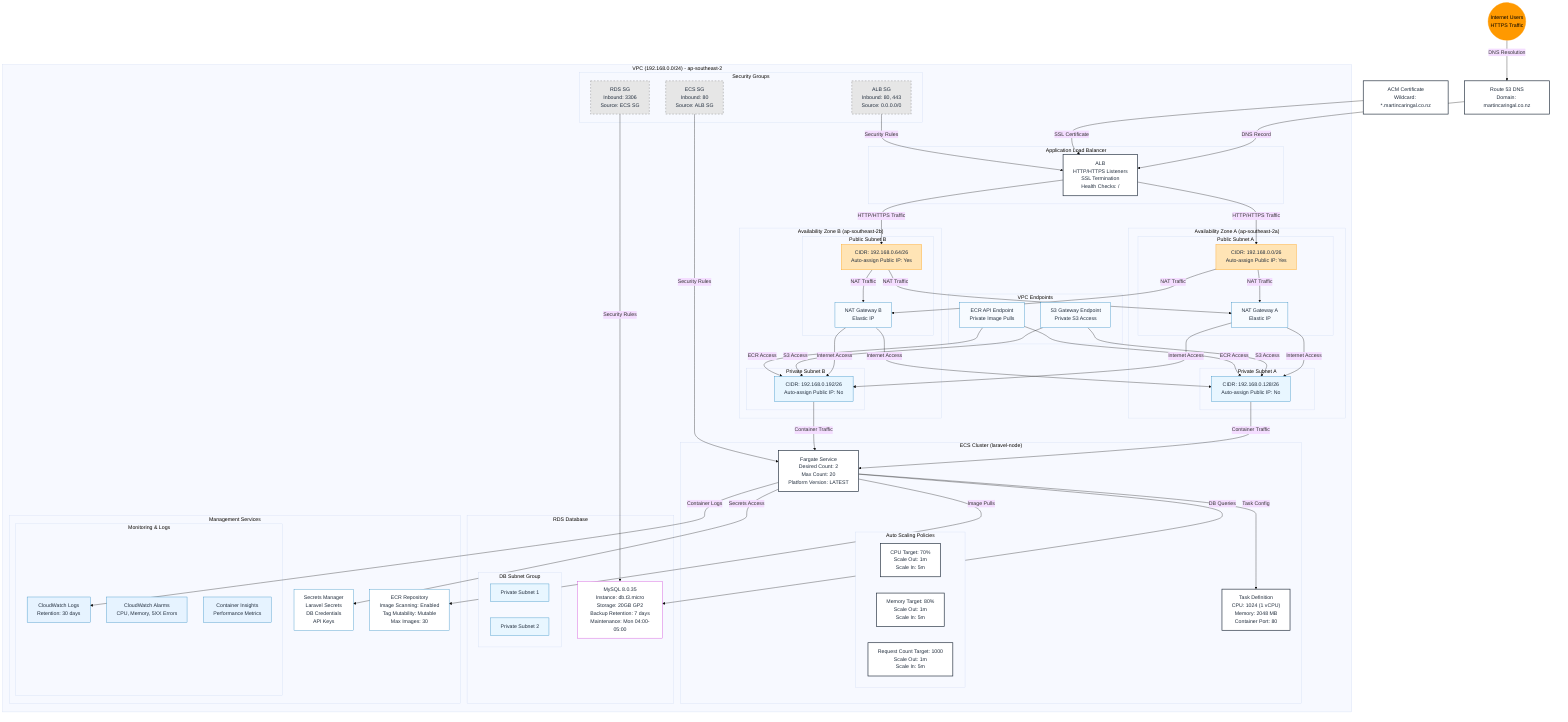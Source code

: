 %%{init: {'theme': 'base', 'themeVariables': { 'fontSize': '16px', 'fontFamily': 'arial' }}}%%
flowchart TB
    %% Styling
    classDef internet fill:#FF9900,color:#000000,stroke:#FF9900
    classDef awsService fill:#FFFFFF,color:#232F3E,stroke:#232F3E,stroke-width:2px
    classDef publicSubnet fill:#FFE4B5,color:#232F3E,stroke:#FF9900
    classDef privateSubnet fill:#E8F6FF,color:#232F3E,stroke:#147EBA
    classDef securityGroup fill:#E6E6E6,color:#232F3E,stroke:#666666,stroke-dasharray: 5 5
    classDef networkService fill:#F7FBFF,color:#232F3E,stroke:#147EBA
    classDef database fill:#FFFFFF,color:#232F3E,stroke:#C925D1
    classDef managementService fill:#FFFFFF,color:#232F3E,stroke:#147EBA
    classDef monitoring fill:#E6F3FF,color:#232F3E,stroke:#147EBA
    
    %% External Services
    Client((Internet Users<br/>HTTPS Traffic)):::internet
    Route53[Route 53 DNS<br/>Domain: martincaringal.co.nz]:::awsService
    ACM[ACM Certificate<br/>Wildcard: *.martincaringal.co.nz]:::awsService
    
    %% VPC Container
    subgraph VPC["VPC (192.168.0.0/24) - ap-southeast-2"]
        direction TB
        
        %% Security Groups
        subgraph SecurityGroups["Security Groups"]
            ALBSG["ALB SG<br/>Inbound: 80, 443<br/>Source: 0.0.0.0/0"]:::securityGroup
            EcsSG["ECS SG<br/>Inbound: 80<br/>Source: ALB SG"]:::securityGroup
            RDSSG["RDS SG<br/>Inbound: 3306<br/>Source: ECS SG"]:::securityGroup
        end
        
        %% Load Balancer
        subgraph LoadBalancer["Application Load Balancer"]
            ALB["ALB<br/>HTTP/HTTPS Listeners<br/>SSL Termination<br/>Health Checks: /"]:::awsService
        end
        
        %% Availability Zone A
        subgraph AZA["Availability Zone A (ap-southeast-2a)"]
            direction TB
            
            %% Public Subnet A
            subgraph PublicA["Public Subnet A"]
                PublicSubnet1["CIDR: 192.168.0.0/26<br/>Auto-assign Public IP: Yes"]:::publicSubnet
                NATA["NAT Gateway A<br/>Elastic IP"]:::networkService
            end
            
            %% Private Subnet A
            subgraph PrivateA["Private Subnet A"]
                PrivateSubnet1["CIDR: 192.168.0.128/26<br/>Auto-assign Public IP: No"]:::privateSubnet
            end
        end
        
        %% Availability Zone B
        subgraph AZB["Availability Zone B (ap-southeast-2b)"]
            direction TB
            
            %% Public Subnet B
            subgraph PublicB["Public Subnet B"]
                PublicSubnet2["CIDR: 192.168.0.64/26<br/>Auto-assign Public IP: Yes"]:::publicSubnet
                NATB["NAT Gateway B<br/>Elastic IP"]:::networkService
            end
            
            %% Private Subnet B
            subgraph PrivateB["Private Subnet B"]
                PrivateSubnet2["CIDR: 192.168.0.192/26<br/>Auto-assign Public IP: No"]:::privateSubnet
            end
        end
        
        %% ECS Cluster
        subgraph Compute["ECS Cluster (laravel-node)"]
            direction TB
            FargateService["Fargate Service<br/>Desired Count: 2<br/>Max Count: 20<br/>Platform Version: LATEST"]:::awsService
            subgraph AutoScaling["Auto Scaling Policies"]
                CPUScaling["CPU Target: 70%<br/>Scale Out: 1m<br/>Scale In: 5m"]:::awsService
                MemoryScaling["Memory Target: 80%<br/>Scale Out: 1m<br/>Scale In: 5m"]:::awsService
                RequestScaling["Request Count Target: 1000<br/>Scale Out: 1m<br/>Scale In: 5m"]:::awsService
            end
            TaskDef["Task Definition<br/>CPU: 1024 (1 vCPU)<br/>Memory: 2048 MB<br/>Container Port: 80"]:::awsService
        end
        
        %% Database
        subgraph Database["RDS Database"]
            direction TB
            RDS["MySQL 8.0.35<br/>Instance: db.t3.micro<br/>Storage: 20GB GP2<br/>Backup Retention: 7 days<br/>Maintenance: Mon 04:00-05:00"]:::database
            subgraph DBSubnetGroup["DB Subnet Group"]
                DBSubnet1["Private Subnet 1"]:::privateSubnet
                DBSubnet2["Private Subnet 2"]:::privateSubnet
            end
        end
        
        %% Management & Monitoring
        subgraph Management["Management Services"]
            direction TB
            Secrets["Secrets Manager<br/>Laravel Secrets<br/>DB Credentials<br/>API Keys"]:::managementService
            ECR["ECR Repository<br/>Image Scanning: Enabled<br/>Tag Mutability: Mutable<br/>Max Images: 30"]:::managementService
            
            subgraph Monitoring["Monitoring & Logs"]
                CWLogs["CloudWatch Logs<br/>Retention: 30 days"]:::monitoring
                CWAlarms["CloudWatch Alarms<br/>CPU, Memory, 5XX Errors"]:::monitoring
                ContainerInsights["Container Insights<br/>Performance Metrics"]:::monitoring
            end
        end
        
        %% Endpoints
        subgraph Endpoints["VPC Endpoints"]
            S3Endpoint["S3 Gateway Endpoint<br/>Private S3 Access"]:::networkService
            ECREndpoint["ECR API Endpoint<br/>Private Image Pulls"]:::networkService
        end
    end
    
    %% Connections with Labels
    Client -- "DNS Resolution" --> Route53
    Route53 -- "DNS Record" --> ALB
    ACM -- "SSL Certificate" --> ALB
    
    ALB -- "HTTP/HTTPS Traffic" --> PublicSubnet1 & PublicSubnet2
    PublicSubnet1 & PublicSubnet2 -- "NAT Traffic" --> NATA & NATB
    NATA & NATB -- "Internet Access" --> PrivateSubnet1 & PrivateSubnet2
    
    PrivateSubnet1 & PrivateSubnet2 -- "Container Traffic" --> FargateService
    FargateService -- "Task Config" --> TaskDef
    FargateService -- "DB Queries" --> RDS
    FargateService -- "Secrets Access" --> Secrets
    FargateService -- "Container Logs" --> CWLogs
    FargateService -- "Image Pulls" --> ECR
    
    S3Endpoint -- "S3 Access" --> PrivateSubnet1 & PrivateSubnet2
    ECREndpoint -- "ECR Access" --> PrivateSubnet1 & PrivateSubnet2
    
    ALBSG -- "Security Rules" --> ALB
    EcsSG -- "Security Rules" --> FargateService
    RDSSG -- "Security Rules" --> RDS
